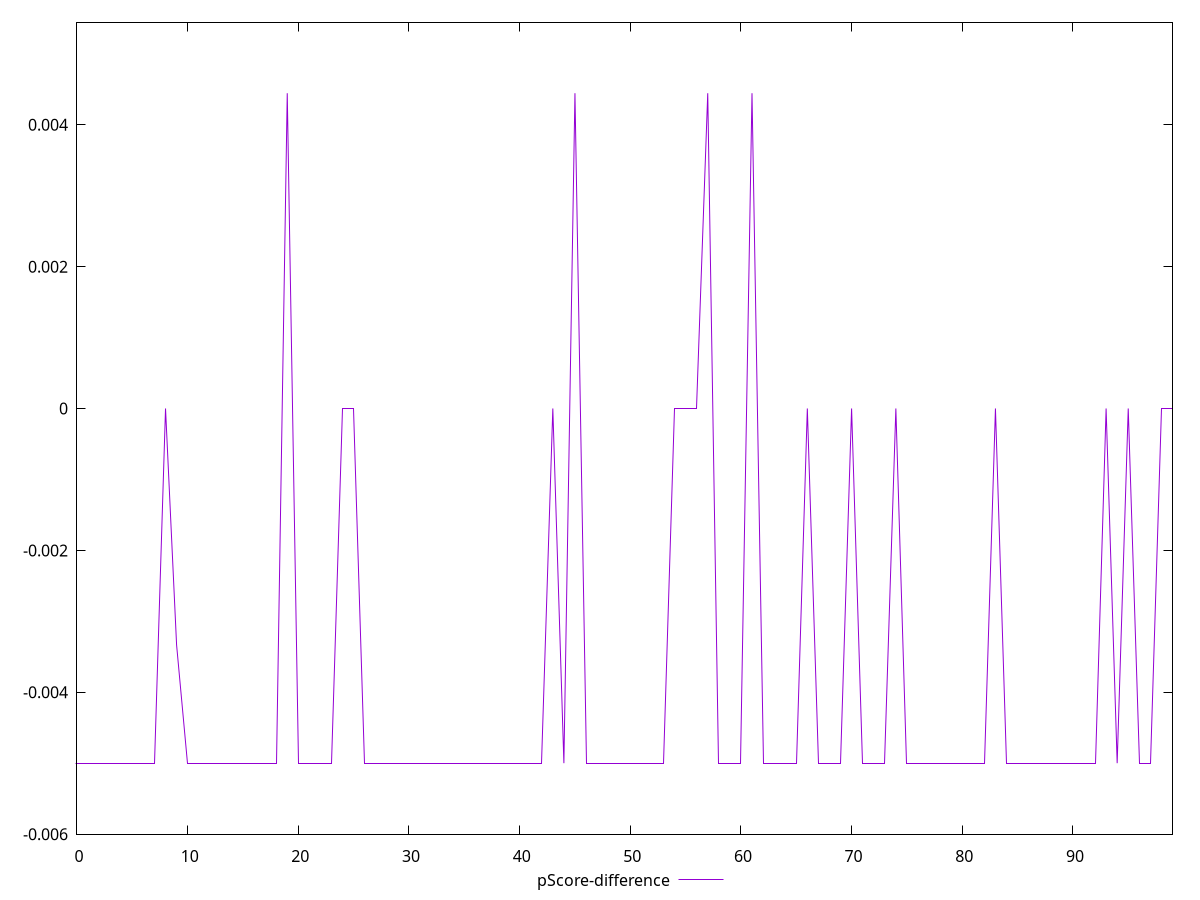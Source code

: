 reset

$pScoreDifference <<EOF
0 -0.0050000000000000044
1 -0.0050000000000000044
2 -0.0050000000000000044
3 -0.0050000000000000044
4 -0.0050000000000000044
5 -0.0050000000000000044
6 -0.0050000000000000044
7 -0.0050000000000000044
8 0
9 -0.0033333333333334103
10 -0.0050000000000000044
11 -0.0050000000000000044
12 -0.0050000000000000044
13 -0.0050000000000000044
14 -0.0050000000000000044
15 -0.0050000000000000044
16 -0.0050000000000000044
17 -0.0050000000000000044
18 -0.0050000000000000044
19 0.004444444444444473
20 -0.0050000000000000044
21 -0.0050000000000000044
22 -0.0050000000000000044
23 -0.0050000000000000044
24 0
25 0
26 -0.0050000000000000044
27 -0.0050000000000000044
28 -0.0050000000000000044
29 -0.0050000000000000044
30 -0.0050000000000000044
31 -0.0050000000000000044
32 -0.0050000000000000044
33 -0.0050000000000000044
34 -0.0050000000000000044
35 -0.0050000000000000044
36 -0.0050000000000000044
37 -0.0050000000000000044
38 -0.0050000000000000044
39 -0.0050000000000000044
40 -0.0050000000000000044
41 -0.0050000000000000044
42 -0.0050000000000000044
43 0
44 -0.0050000000000000044
45 0.004444444444444473
46 -0.0050000000000000044
47 -0.0050000000000000044
48 -0.0050000000000000044
49 -0.0050000000000000044
50 -0.0050000000000000044
51 -0.0050000000000000044
52 -0.0050000000000000044
53 -0.0050000000000000044
54 0
55 0
56 0
57 0.004444444444444473
58 -0.0050000000000000044
59 -0.0050000000000000044
60 -0.0050000000000000044
61 0.004444444444444473
62 -0.0050000000000000044
63 -0.0050000000000000044
64 -0.0050000000000000044
65 -0.0050000000000000044
66 0
67 -0.0050000000000000044
68 -0.0050000000000000044
69 -0.0050000000000000044
70 0
71 -0.0050000000000000044
72 -0.0050000000000000044
73 -0.0050000000000000044
74 0
75 -0.0050000000000000044
76 -0.0050000000000000044
77 -0.0050000000000000044
78 -0.0050000000000000044
79 -0.0050000000000000044
80 -0.0050000000000000044
81 -0.0050000000000000044
82 -0.0050000000000000044
83 0
84 -0.0050000000000000044
85 -0.0050000000000000044
86 -0.0050000000000000044
87 -0.0050000000000000044
88 -0.0050000000000000044
89 -0.0050000000000000044
90 -0.0050000000000000044
91 -0.0050000000000000044
92 -0.0050000000000000044
93 0
94 -0.0050000000000000044
95 0
96 -0.0050000000000000044
97 -0.0050000000000000044
98 0
99 0
EOF

set key outside below
set xrange [0:99]
set yrange [-0.0060000000000000045:0.005444444444444473]
set trange [-0.0060000000000000045:0.005444444444444473]
set terminal svg size 640, 500 enhanced background rgb 'white'
set output "report_00026_2021-02-22T21:38:55.199Z/offscreen-images/samples/pages+cached/pScore-difference/values.svg"

plot $pScoreDifference title "pScore-difference" with line

reset

